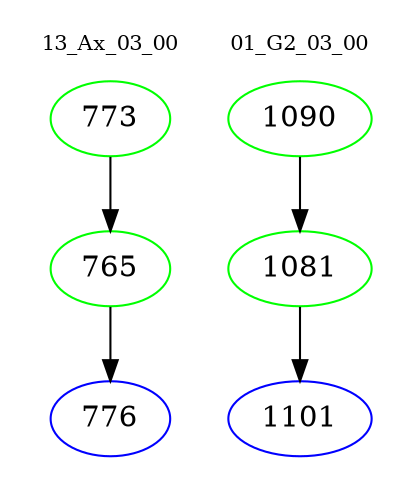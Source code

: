 digraph{
subgraph cluster_0 {
color = white
label = "13_Ax_03_00";
fontsize=10;
T0_773 [label="773", color="green"]
T0_773 -> T0_765 [color="black"]
T0_765 [label="765", color="green"]
T0_765 -> T0_776 [color="black"]
T0_776 [label="776", color="blue"]
}
subgraph cluster_1 {
color = white
label = "01_G2_03_00";
fontsize=10;
T1_1090 [label="1090", color="green"]
T1_1090 -> T1_1081 [color="black"]
T1_1081 [label="1081", color="green"]
T1_1081 -> T1_1101 [color="black"]
T1_1101 [label="1101", color="blue"]
}
}
